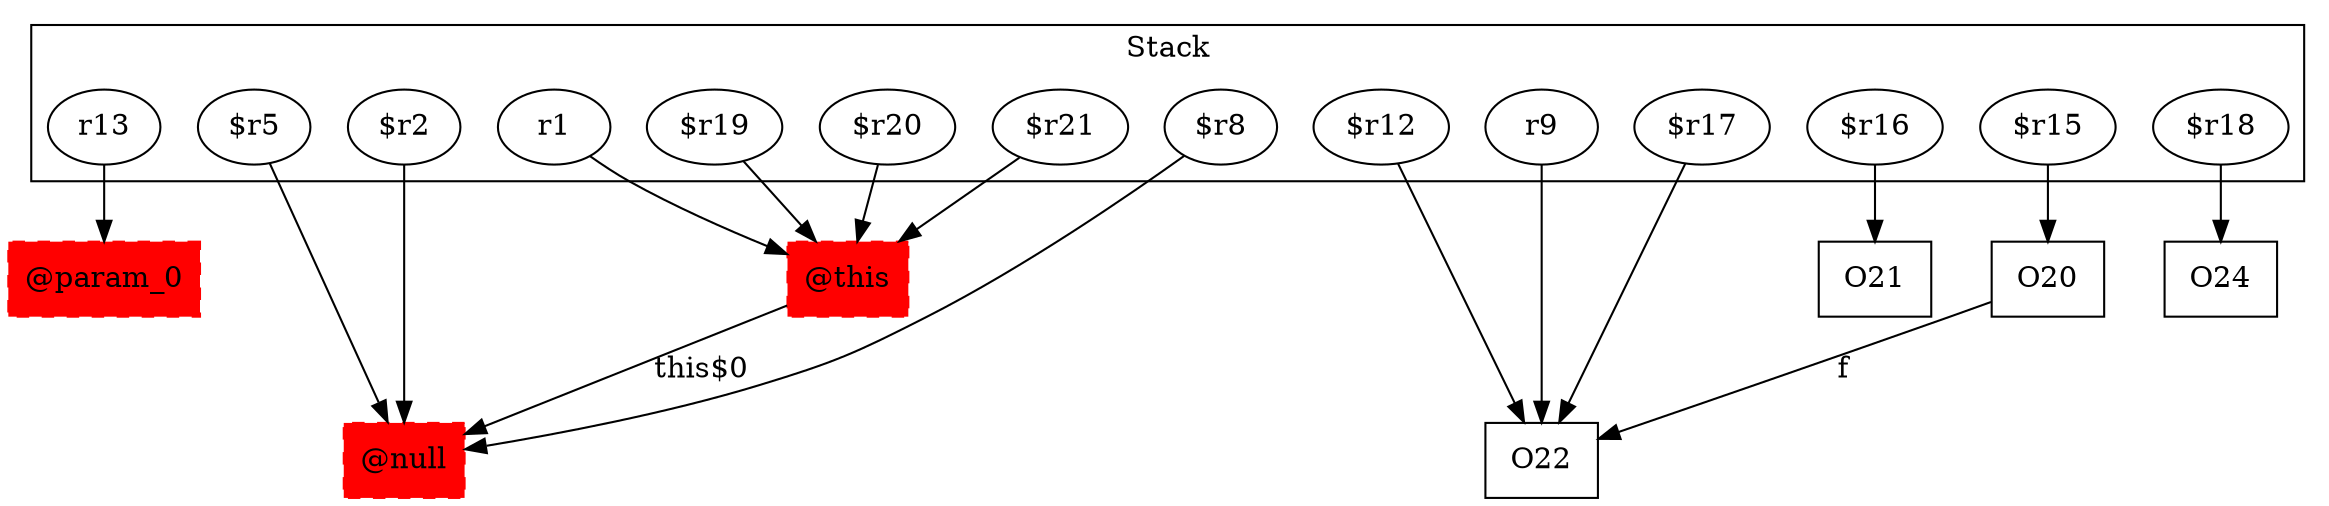 digraph sample {
  rankDir="LR";
  subgraph cluster_0 {
    label="Stack"
    "$r20"; "r13"; "$r12"; "$r21"; "r9"; "$r8"; "$r5"; "r1"; "$r2"; "$r17"; "$r16"; "$r15"; "$r19"; "$r18"; 
  }
  "$r20" -> { "@this"[shape=box]};
  "r13" -> { "@param_0"[shape=box]};
  "$r12" -> { O22[shape=box]};
  "$r21" -> { "@this"[shape=box]};
  "r9" -> { O22[shape=box]};
  "$r8" -> { "@null"[shape=box]};
  "$r5" -> { "@null"[shape=box]};
  "r1" -> { "@this"[shape=box]};
  "$r2" -> { "@null"[shape=box]};
  "$r17" -> { O22[shape=box]};
  "$r16" -> { O21[shape=box]};
  "$r15" -> { O20[shape=box]};
  "$r19" -> { "@this"[shape=box]};
  "$r18" -> { O24[shape=box]};
  "@null"[shape=box, style="filled,dashed"];
  "@this" -> "@null"[label="this$0", weight="0.2"]
  "@this"[shape=box, style="filled,dashed"];
  O20 -> O22[label="f", weight="0.2"]
  "@param_0"[shape=box, style="filled,dashed"];
  "@null"[color="red"];
  "@this"[color="red"];
  "@param_0"[color="red"];
}
